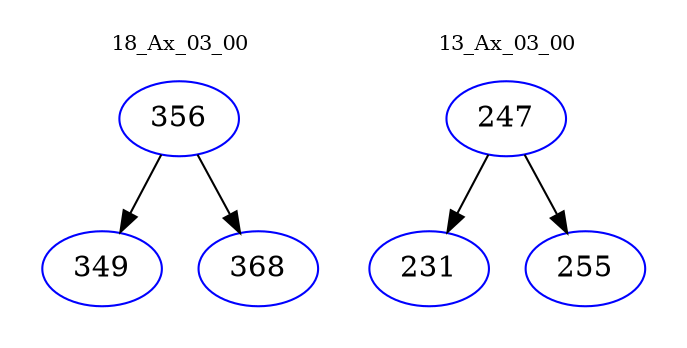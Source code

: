 digraph{
subgraph cluster_0 {
color = white
label = "18_Ax_03_00";
fontsize=10;
T0_356 [label="356", color="blue"]
T0_356 -> T0_349 [color="black"]
T0_349 [label="349", color="blue"]
T0_356 -> T0_368 [color="black"]
T0_368 [label="368", color="blue"]
}
subgraph cluster_1 {
color = white
label = "13_Ax_03_00";
fontsize=10;
T1_247 [label="247", color="blue"]
T1_247 -> T1_231 [color="black"]
T1_231 [label="231", color="blue"]
T1_247 -> T1_255 [color="black"]
T1_255 [label="255", color="blue"]
}
}
